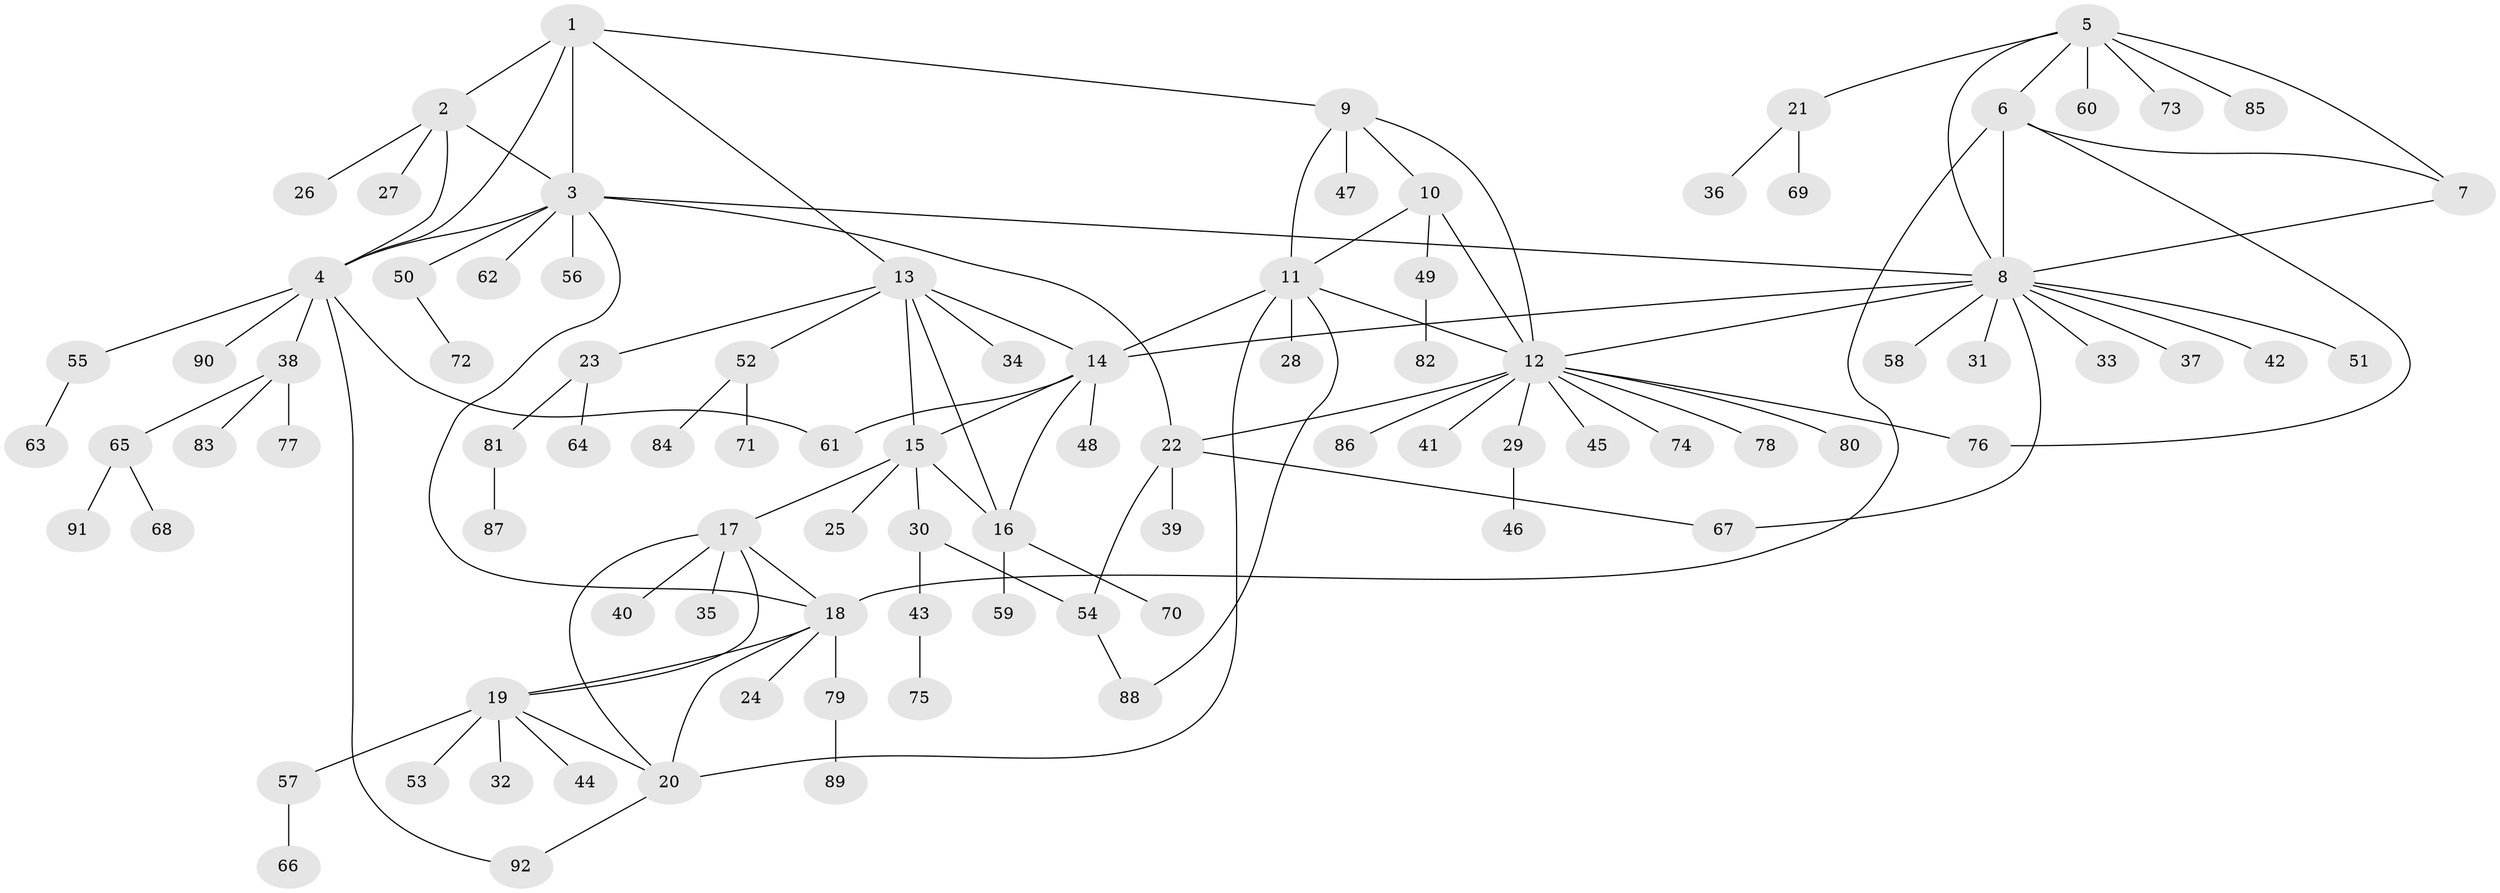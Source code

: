 // coarse degree distribution, {14: 0.01818181818181818, 3: 0.07272727272727272, 7: 0.01818181818181818, 10: 0.03636363636363636, 11: 0.03636363636363636, 5: 0.01818181818181818, 4: 0.01818181818181818, 8: 0.01818181818181818, 6: 0.03636363636363636, 1: 0.6909090909090909, 2: 0.03636363636363636}
// Generated by graph-tools (version 1.1) at 2025/19/03/04/25 18:19:53]
// undirected, 92 vertices, 119 edges
graph export_dot {
graph [start="1"]
  node [color=gray90,style=filled];
  1;
  2;
  3;
  4;
  5;
  6;
  7;
  8;
  9;
  10;
  11;
  12;
  13;
  14;
  15;
  16;
  17;
  18;
  19;
  20;
  21;
  22;
  23;
  24;
  25;
  26;
  27;
  28;
  29;
  30;
  31;
  32;
  33;
  34;
  35;
  36;
  37;
  38;
  39;
  40;
  41;
  42;
  43;
  44;
  45;
  46;
  47;
  48;
  49;
  50;
  51;
  52;
  53;
  54;
  55;
  56;
  57;
  58;
  59;
  60;
  61;
  62;
  63;
  64;
  65;
  66;
  67;
  68;
  69;
  70;
  71;
  72;
  73;
  74;
  75;
  76;
  77;
  78;
  79;
  80;
  81;
  82;
  83;
  84;
  85;
  86;
  87;
  88;
  89;
  90;
  91;
  92;
  1 -- 2;
  1 -- 3;
  1 -- 4;
  1 -- 9;
  1 -- 13;
  2 -- 3;
  2 -- 4;
  2 -- 26;
  2 -- 27;
  3 -- 4;
  3 -- 8;
  3 -- 18;
  3 -- 22;
  3 -- 50;
  3 -- 56;
  3 -- 62;
  4 -- 38;
  4 -- 55;
  4 -- 61;
  4 -- 90;
  4 -- 92;
  5 -- 6;
  5 -- 7;
  5 -- 8;
  5 -- 21;
  5 -- 60;
  5 -- 73;
  5 -- 85;
  6 -- 7;
  6 -- 8;
  6 -- 18;
  6 -- 76;
  7 -- 8;
  8 -- 12;
  8 -- 14;
  8 -- 31;
  8 -- 33;
  8 -- 37;
  8 -- 42;
  8 -- 51;
  8 -- 58;
  8 -- 67;
  9 -- 10;
  9 -- 11;
  9 -- 12;
  9 -- 47;
  10 -- 11;
  10 -- 12;
  10 -- 49;
  11 -- 12;
  11 -- 14;
  11 -- 20;
  11 -- 28;
  11 -- 88;
  12 -- 22;
  12 -- 29;
  12 -- 41;
  12 -- 45;
  12 -- 74;
  12 -- 76;
  12 -- 78;
  12 -- 80;
  12 -- 86;
  13 -- 14;
  13 -- 15;
  13 -- 16;
  13 -- 23;
  13 -- 34;
  13 -- 52;
  14 -- 15;
  14 -- 16;
  14 -- 48;
  14 -- 61;
  15 -- 16;
  15 -- 17;
  15 -- 25;
  15 -- 30;
  16 -- 59;
  16 -- 70;
  17 -- 18;
  17 -- 19;
  17 -- 20;
  17 -- 35;
  17 -- 40;
  18 -- 19;
  18 -- 20;
  18 -- 24;
  18 -- 79;
  19 -- 20;
  19 -- 32;
  19 -- 44;
  19 -- 53;
  19 -- 57;
  20 -- 92;
  21 -- 36;
  21 -- 69;
  22 -- 39;
  22 -- 54;
  22 -- 67;
  23 -- 64;
  23 -- 81;
  29 -- 46;
  30 -- 43;
  30 -- 54;
  38 -- 65;
  38 -- 77;
  38 -- 83;
  43 -- 75;
  49 -- 82;
  50 -- 72;
  52 -- 71;
  52 -- 84;
  54 -- 88;
  55 -- 63;
  57 -- 66;
  65 -- 68;
  65 -- 91;
  79 -- 89;
  81 -- 87;
}
